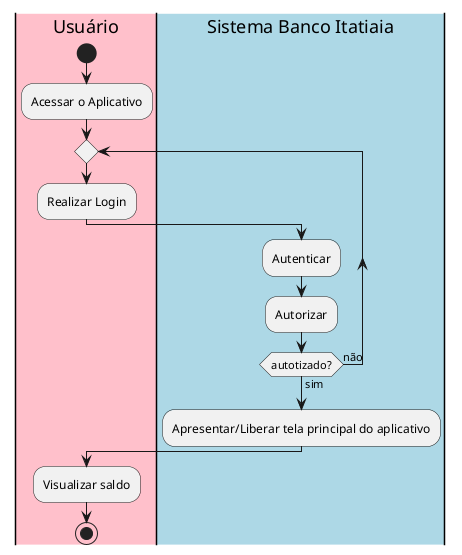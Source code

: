 @startuml

|#pink|Usuário|
start

:Acessar o Aplicativo;

repeat 
:Realizar Login;

|#lightblue|Sistema Banco Itatiaia|

:Autenticar;
:Autorizar;

repeat while (autotizado?) is (não) not (sim)
:Apresentar/Liberar tela principal do aplicativo;

|Usuário|
:Visualizar saldo;

stop
@enduml
